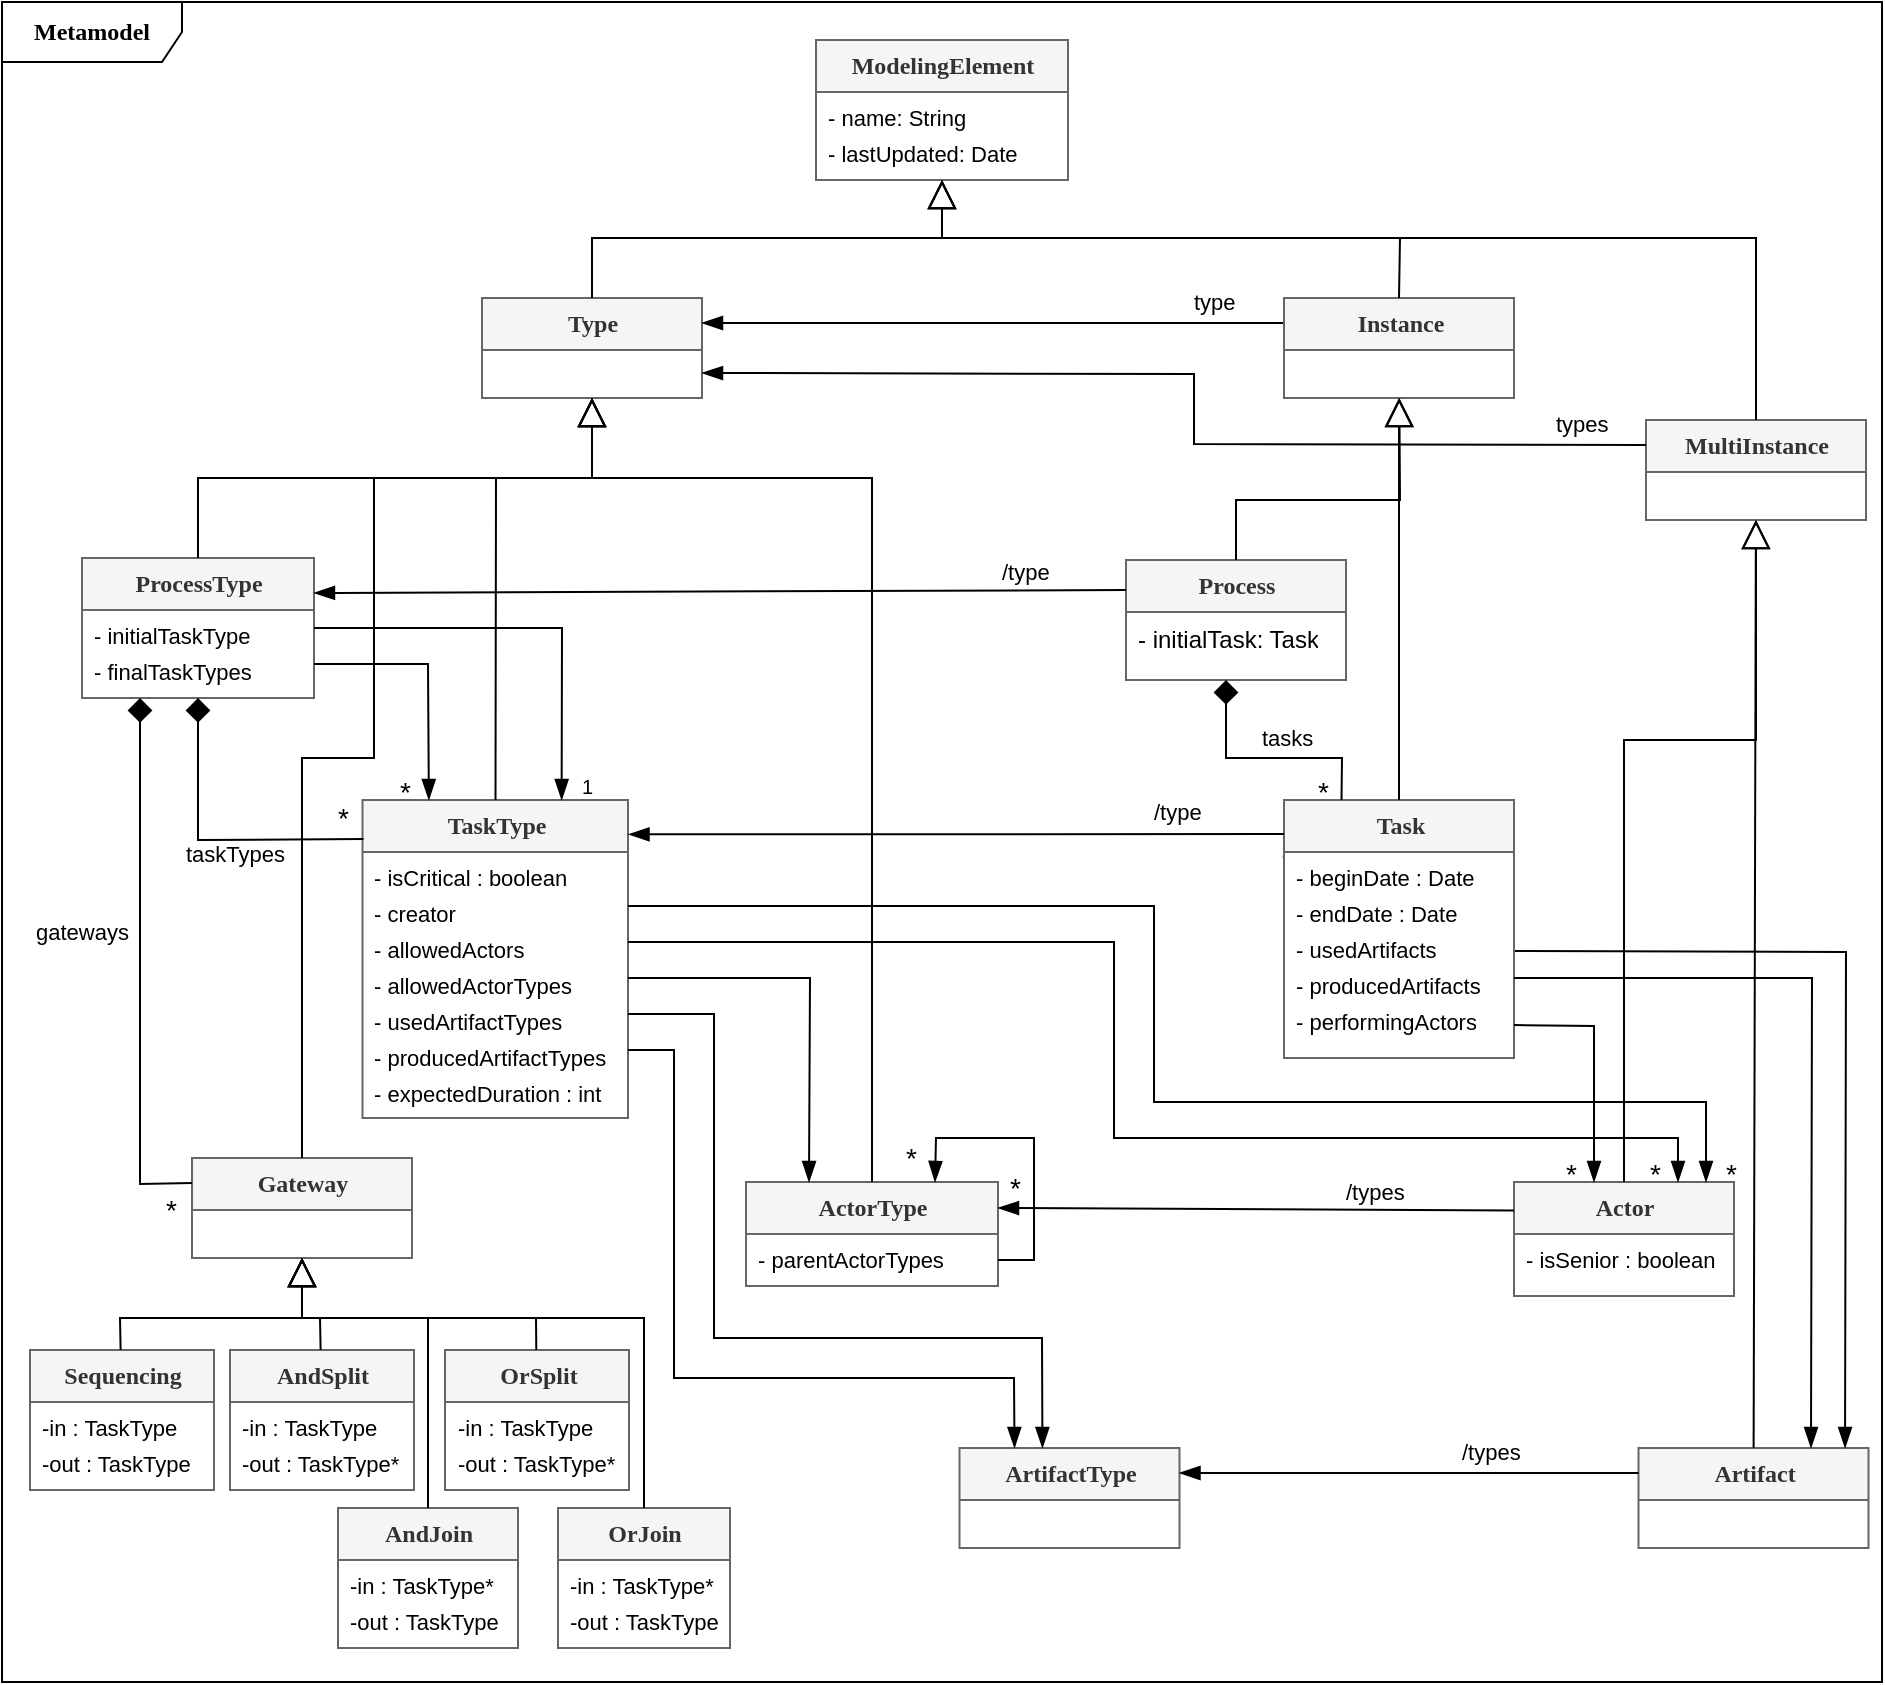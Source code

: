 <mxfile version="14.7.1" type="github">
  <diagram name="Page-1" id="c4acf3e9-155e-7222-9cf6-157b1a14988f">
    <mxGraphModel dx="2276" dy="1922" grid="1" gridSize="10" guides="1" tooltips="1" connect="1" arrows="1" fold="1" page="1" pageScale="1" pageWidth="850" pageHeight="1100" background="#ffffff" math="0" shadow="0">
      <root>
        <mxCell id="0" />
        <mxCell id="1" parent="0" />
        <mxCell id="17acba5748e5396b-1" value="&lt;b&gt;&lt;font style=&quot;font-size: 12px&quot;&gt;Metamodel&lt;/font&gt;&lt;/b&gt;" style="shape=umlFrame;whiteSpace=wrap;html=1;rounded=0;shadow=0;comic=0;labelBackgroundColor=none;strokeWidth=1;fontFamily=Verdana;fontSize=10;align=center;width=90;height=30;" parent="1" vertex="1">
          <mxGeometry x="-196" y="-198" width="940" height="840" as="geometry" />
        </mxCell>
        <mxCell id="a-3xQabaQIuShYP5bTJc-125" value="&lt;font style=&quot;font-size: 14px&quot;&gt;*&lt;/font&gt;" style="edgeLabel;resizable=0;html=1;align=left;verticalAlign=bottom;" parent="1" connectable="0" vertex="1">
          <mxGeometry x="580" y="413" as="geometry">
            <mxPoint x="4" y="-15" as="offset" />
          </mxGeometry>
        </mxCell>
        <mxCell id="a-3xQabaQIuShYP5bTJc-124" value="&lt;font style=&quot;font-size: 14px&quot;&gt;*&lt;/font&gt;" style="edgeLabel;resizable=0;html=1;align=left;verticalAlign=bottom;" parent="1" connectable="0" vertex="1">
          <mxGeometry x="622.25" y="413" as="geometry">
            <mxPoint x="4" y="-15" as="offset" />
          </mxGeometry>
        </mxCell>
        <mxCell id="a-3xQabaQIuShYP5bTJc-123" value="&lt;font style=&quot;font-size: 14px&quot;&gt;*&lt;/font&gt;" style="edgeLabel;resizable=0;html=1;align=left;verticalAlign=bottom;" parent="1" connectable="0" vertex="1">
          <mxGeometry x="660" y="413" as="geometry">
            <mxPoint x="4" y="-15" as="offset" />
          </mxGeometry>
        </mxCell>
        <mxCell id="a-3xQabaQIuShYP5bTJc-112" value="&lt;font style=&quot;font-size: 10px&quot;&gt;1&lt;/font&gt;" style="edgeLabel;resizable=0;html=1;align=left;verticalAlign=bottom;" parent="1" connectable="0" vertex="1">
          <mxGeometry x="87.5" y="217" as="geometry">
            <mxPoint x="4" y="-15" as="offset" />
          </mxGeometry>
        </mxCell>
        <mxCell id="a-3xQabaQIuShYP5bTJc-108" value="&lt;font style=&quot;font-size: 14px&quot;&gt;*&lt;/font&gt;" style="edgeLabel;resizable=0;html=1;align=left;verticalAlign=bottom;" parent="1" connectable="0" vertex="1">
          <mxGeometry x="456" y="222" as="geometry">
            <mxPoint x="4" y="-15" as="offset" />
          </mxGeometry>
        </mxCell>
        <mxCell id="a-3xQabaQIuShYP5bTJc-105" value="&lt;font style=&quot;font-size: 14px&quot;&gt;*&lt;/font&gt;" style="edgeLabel;resizable=0;html=1;align=left;verticalAlign=bottom;" parent="1" connectable="0" vertex="1">
          <mxGeometry x="-3" y="222" as="geometry">
            <mxPoint x="4" y="-15" as="offset" />
          </mxGeometry>
        </mxCell>
        <mxCell id="a-3xQabaQIuShYP5bTJc-51" value="&lt;font style=&quot;font-size: 14px&quot;&gt;*&lt;/font&gt;" style="edgeLabel;resizable=0;html=1;align=left;verticalAlign=bottom;" parent="1" connectable="0" vertex="1">
          <mxGeometry x="437.5" y="257" as="geometry">
            <mxPoint x="4" y="-15" as="offset" />
          </mxGeometry>
        </mxCell>
        <mxCell id="a-3xQabaQIuShYP5bTJc-92" value="&lt;font style=&quot;font-size: 14px&quot;&gt;*&lt;/font&gt;" style="edgeLabel;resizable=0;html=1;align=left;verticalAlign=bottom;" parent="1" connectable="0" vertex="1">
          <mxGeometry x="302" y="420" width="126" as="geometry">
            <mxPoint x="4" y="-15" as="offset" />
          </mxGeometry>
        </mxCell>
        <mxCell id="a-3xQabaQIuShYP5bTJc-44" value="&lt;font style=&quot;font-size: 14px&quot;&gt;*&lt;/font&gt;" style="edgeLabel;resizable=0;html=1;align=left;verticalAlign=bottom;" parent="1" connectable="0" vertex="1">
          <mxGeometry x="-34" y="235" as="geometry">
            <mxPoint x="4" y="-15" as="offset" />
          </mxGeometry>
        </mxCell>
        <mxCell id="EUPt2hbITshMY0ZR5973-1" value="&lt;font style=&quot;font-size: 12px&quot;&gt;&lt;b&gt;ModelingElement&lt;/b&gt;&lt;/font&gt;" style="swimlane;html=1;fontStyle=0;childLayout=stackLayout;horizontal=1;startSize=26;fillColor=#f5f5f5;horizontalStack=0;resizeParent=1;resizeLast=0;collapsible=1;marginBottom=0;swimlaneFillColor=#ffffff;rounded=0;shadow=0;comic=0;labelBackgroundColor=none;strokeWidth=1;fontFamily=Verdana;fontSize=10;align=center;strokeColor=#666666;fontColor=#333333;" parent="1" vertex="1">
          <mxGeometry x="211" y="-179" width="126" height="70" as="geometry" />
        </mxCell>
        <mxCell id="EUPt2hbITshMY0ZR5973-2" value="- name: String" style="text;html=1;strokeColor=none;fillColor=none;align=left;verticalAlign=top;spacingLeft=4;spacingRight=4;whiteSpace=wrap;overflow=hidden;rotatable=0;points=[[0,0.5],[1,0.5]];portConstraint=eastwest;fontSize=11;" parent="EUPt2hbITshMY0ZR5973-1" vertex="1">
          <mxGeometry y="26" width="126" height="18" as="geometry" />
        </mxCell>
        <mxCell id="EUPt2hbITshMY0ZR5973-3" value="- lastUpdated: Date" style="text;html=1;strokeColor=none;fillColor=none;align=left;verticalAlign=top;spacingLeft=4;spacingRight=4;whiteSpace=wrap;overflow=hidden;rotatable=0;points=[[0,0.5],[1,0.5]];portConstraint=eastwest;fontSize=11;" parent="EUPt2hbITshMY0ZR5973-1" vertex="1">
          <mxGeometry y="44" width="126" height="18" as="geometry" />
        </mxCell>
        <mxCell id="EUPt2hbITshMY0ZR5973-5" value="&lt;font style=&quot;font-size: 12px&quot;&gt;&lt;b&gt;Type&lt;/b&gt;&lt;/font&gt;" style="swimlane;html=1;fontStyle=0;childLayout=stackLayout;horizontal=1;startSize=26;fillColor=#f5f5f5;horizontalStack=0;resizeParent=1;resizeLast=0;collapsible=1;marginBottom=0;swimlaneFillColor=#ffffff;rounded=0;shadow=0;comic=0;labelBackgroundColor=none;strokeWidth=1;fontFamily=Verdana;fontSize=10;align=center;strokeColor=#666666;fontColor=#333333;" parent="1" vertex="1">
          <mxGeometry x="44" y="-50" width="110" height="50" as="geometry" />
        </mxCell>
        <mxCell id="a-3xQabaQIuShYP5bTJc-20" style="edgeStyle=none;rounded=0;orthogonalLoop=1;jettySize=auto;html=1;exitX=0;exitY=0.25;exitDx=0;exitDy=0;entryX=1;entryY=0.25;entryDx=0;entryDy=0;endArrow=blockThin;endFill=1;endSize=8;" parent="1" source="a-3xQabaQIuShYP5bTJc-1" target="EUPt2hbITshMY0ZR5973-5" edge="1">
          <mxGeometry relative="1" as="geometry" />
        </mxCell>
        <mxCell id="a-3xQabaQIuShYP5bTJc-1" value="&lt;font style=&quot;font-size: 12px&quot;&gt;&lt;b&gt;Instance&lt;/b&gt;&lt;/font&gt;" style="swimlane;html=1;fontStyle=0;childLayout=stackLayout;horizontal=1;startSize=26;fillColor=#f5f5f5;horizontalStack=0;resizeParent=1;resizeLast=0;collapsible=1;marginBottom=0;swimlaneFillColor=#ffffff;rounded=0;shadow=0;comic=0;labelBackgroundColor=none;strokeWidth=1;fontFamily=Verdana;fontSize=10;align=center;strokeColor=#666666;fontColor=#333333;" parent="1" vertex="1">
          <mxGeometry x="445" y="-50" width="115" height="50" as="geometry" />
        </mxCell>
        <mxCell id="a-3xQabaQIuShYP5bTJc-2" value="&lt;div style=&quot;font-size: 12px&quot;&gt;&lt;font style=&quot;font-size: 12px&quot;&gt;&lt;b&gt;MultiInstance&lt;/b&gt;&lt;/font&gt;&lt;/div&gt;" style="swimlane;html=1;fontStyle=0;childLayout=stackLayout;horizontal=1;startSize=26;fillColor=#f5f5f5;horizontalStack=0;resizeParent=1;resizeLast=0;collapsible=1;marginBottom=0;swimlaneFillColor=#ffffff;rounded=0;shadow=0;comic=0;labelBackgroundColor=none;strokeWidth=1;fontFamily=Verdana;fontSize=10;align=center;strokeColor=#666666;fontColor=#333333;" parent="1" vertex="1">
          <mxGeometry x="626" y="11" width="110" height="50" as="geometry" />
        </mxCell>
        <mxCell id="a-3xQabaQIuShYP5bTJc-9" value="" style="endArrow=block;endSize=12;endFill=0;html=1;exitX=0.5;exitY=0;exitDx=0;exitDy=0;rounded=0;" parent="1" source="EUPt2hbITshMY0ZR5973-5" target="EUPt2hbITshMY0ZR5973-1" edge="1">
          <mxGeometry width="160" relative="1" as="geometry">
            <mxPoint x="94" y="10" as="sourcePoint" />
            <mxPoint x="274" y="-112" as="targetPoint" />
            <Array as="points">
              <mxPoint x="99" y="-80" />
              <mxPoint x="274" y="-80" />
            </Array>
          </mxGeometry>
        </mxCell>
        <mxCell id="a-3xQabaQIuShYP5bTJc-10" value="" style="endArrow=block;endSize=12;endFill=0;html=1;exitX=0.5;exitY=0;exitDx=0;exitDy=0;rounded=0;" parent="1" source="a-3xQabaQIuShYP5bTJc-1" target="EUPt2hbITshMY0ZR5973-1" edge="1">
          <mxGeometry width="160" relative="1" as="geometry">
            <mxPoint x="109" y="-50" as="sourcePoint" />
            <mxPoint x="274" y="-110" as="targetPoint" />
            <Array as="points">
              <mxPoint x="503" y="-80" />
              <mxPoint x="274" y="-80" />
            </Array>
          </mxGeometry>
        </mxCell>
        <mxCell id="a-3xQabaQIuShYP5bTJc-13" value="" style="endArrow=block;endSize=12;endFill=0;html=1;rounded=0;" parent="1" source="a-3xQabaQIuShYP5bTJc-2" target="EUPt2hbITshMY0ZR5973-1" edge="1">
          <mxGeometry width="160" relative="1" as="geometry">
            <mxPoint x="414" y="-130" as="sourcePoint" />
            <mxPoint x="574" y="-130" as="targetPoint" />
            <Array as="points">
              <mxPoint x="681" y="-80" />
              <mxPoint x="274" y="-80" />
            </Array>
          </mxGeometry>
        </mxCell>
        <mxCell id="a-3xQabaQIuShYP5bTJc-24" value="type" style="edgeLabel;resizable=0;html=1;align=left;verticalAlign=bottom;" parent="1" connectable="0" vertex="1">
          <mxGeometry x="398" y="-40" as="geometry" />
        </mxCell>
        <mxCell id="a-3xQabaQIuShYP5bTJc-25" style="edgeStyle=none;rounded=0;orthogonalLoop=1;jettySize=auto;html=1;exitX=0;exitY=0.25;exitDx=0;exitDy=0;endArrow=blockThin;endFill=1;endSize=8;entryX=1;entryY=0.75;entryDx=0;entryDy=0;" parent="1" source="a-3xQabaQIuShYP5bTJc-2" target="EUPt2hbITshMY0ZR5973-5" edge="1">
          <mxGeometry relative="1" as="geometry">
            <mxPoint x="464" y="22.5" as="sourcePoint" />
            <mxPoint x="264" y="22.5" as="targetPoint" />
            <Array as="points">
              <mxPoint x="400" y="23" />
              <mxPoint x="400" y="-12" />
            </Array>
          </mxGeometry>
        </mxCell>
        <mxCell id="a-3xQabaQIuShYP5bTJc-26" value="types" style="edgeLabel;resizable=0;html=1;align=left;verticalAlign=bottom;" parent="1" connectable="0" vertex="1">
          <mxGeometry x="575" y="36" as="geometry">
            <mxPoint x="4" y="-15" as="offset" />
          </mxGeometry>
        </mxCell>
        <mxCell id="a-3xQabaQIuShYP5bTJc-27" value="&lt;font style=&quot;font-size: 12px&quot;&gt;&lt;b&gt;ProcessType&lt;/b&gt;&lt;/font&gt;" style="swimlane;html=1;fontStyle=0;childLayout=stackLayout;horizontal=1;startSize=26;fillColor=#f5f5f5;horizontalStack=0;resizeParent=1;resizeLast=0;collapsible=1;marginBottom=0;swimlaneFillColor=#ffffff;rounded=0;shadow=0;comic=0;labelBackgroundColor=none;strokeWidth=1;fontFamily=Verdana;fontSize=10;align=center;strokeColor=#666666;fontColor=#333333;" parent="1" vertex="1">
          <mxGeometry x="-156" y="80" width="116" height="70" as="geometry" />
        </mxCell>
        <mxCell id="a-3xQabaQIuShYP5bTJc-68" value="- initialTaskType" style="text;html=1;strokeColor=none;fillColor=none;align=left;verticalAlign=top;spacingLeft=4;spacingRight=4;whiteSpace=wrap;overflow=hidden;rotatable=0;points=[[0,0.5],[1,0.5]];portConstraint=eastwest;fontSize=11;" parent="a-3xQabaQIuShYP5bTJc-27" vertex="1">
          <mxGeometry y="26" width="116" height="18" as="geometry" />
        </mxCell>
        <mxCell id="a-3xQabaQIuShYP5bTJc-69" value="&lt;div style=&quot;font-size: 11px&quot;&gt;- finalTaskTypes&lt;/div&gt;" style="text;html=1;strokeColor=none;fillColor=none;align=left;verticalAlign=top;spacingLeft=4;spacingRight=4;whiteSpace=wrap;overflow=hidden;rotatable=0;points=[[0,0.5],[1,0.5]];portConstraint=eastwest;fontSize=11;" parent="a-3xQabaQIuShYP5bTJc-27" vertex="1">
          <mxGeometry y="44" width="116" height="18" as="geometry" />
        </mxCell>
        <mxCell id="a-3xQabaQIuShYP5bTJc-29" value="" style="endArrow=block;endSize=12;endFill=0;html=1;rounded=0;exitX=0.5;exitY=0;exitDx=0;exitDy=0;" parent="1" source="a-3xQabaQIuShYP5bTJc-27" target="EUPt2hbITshMY0ZR5973-5" edge="1">
          <mxGeometry width="160" relative="1" as="geometry">
            <mxPoint x="-36" y="60" as="sourcePoint" />
            <mxPoint x="139" y="70" as="targetPoint" />
            <Array as="points">
              <mxPoint x="-98" y="40" />
              <mxPoint y="40" />
              <mxPoint x="99" y="40" />
            </Array>
          </mxGeometry>
        </mxCell>
        <mxCell id="a-3xQabaQIuShYP5bTJc-30" value="&lt;font style=&quot;font-size: 12px&quot;&gt;&lt;b&gt;TaskType&lt;/b&gt;&lt;/font&gt;" style="swimlane;html=1;fontStyle=0;childLayout=stackLayout;horizontal=1;startSize=26;fillColor=#f5f5f5;horizontalStack=0;resizeParent=1;resizeLast=0;collapsible=1;marginBottom=0;swimlaneFillColor=#ffffff;rounded=0;shadow=0;comic=0;labelBackgroundColor=none;strokeWidth=1;fontFamily=Verdana;fontSize=10;align=center;strokeColor=#666666;fontColor=#333333;" parent="1" vertex="1">
          <mxGeometry x="-15.75" y="201" width="132.75" height="159" as="geometry" />
        </mxCell>
        <mxCell id="I2uBRycqw2sNGTHZgsEG-1" value="- isCritical : boolean" style="text;html=1;strokeColor=none;fillColor=none;align=left;verticalAlign=top;spacingLeft=4;spacingRight=4;whiteSpace=wrap;overflow=hidden;rotatable=0;points=[[0,0.5],[1,0.5]];portConstraint=eastwest;fontSize=11;" parent="a-3xQabaQIuShYP5bTJc-30" vertex="1">
          <mxGeometry y="26" width="132.75" height="18" as="geometry" />
        </mxCell>
        <mxCell id="a-3xQabaQIuShYP5bTJc-70" value="- creator" style="text;html=1;strokeColor=none;fillColor=none;align=left;verticalAlign=top;spacingLeft=4;spacingRight=4;whiteSpace=wrap;overflow=hidden;rotatable=0;points=[[0,0.5],[1,0.5]];portConstraint=eastwest;fontSize=11;" parent="a-3xQabaQIuShYP5bTJc-30" vertex="1">
          <mxGeometry y="44" width="132.75" height="18" as="geometry" />
        </mxCell>
        <mxCell id="a-3xQabaQIuShYP5bTJc-72" value="- allowedActors" style="text;html=1;strokeColor=none;fillColor=none;align=left;verticalAlign=top;spacingLeft=4;spacingRight=4;whiteSpace=wrap;overflow=hidden;rotatable=0;points=[[0,0.5],[1,0.5]];portConstraint=eastwest;fontSize=11;" parent="a-3xQabaQIuShYP5bTJc-30" vertex="1">
          <mxGeometry y="62" width="132.75" height="18" as="geometry" />
        </mxCell>
        <mxCell id="a-3xQabaQIuShYP5bTJc-71" value="- allowedActorTypes" style="text;html=1;strokeColor=none;fillColor=none;align=left;verticalAlign=top;spacingLeft=4;spacingRight=4;whiteSpace=wrap;overflow=hidden;rotatable=0;points=[[0,0.5],[1,0.5]];portConstraint=eastwest;fontSize=11;" parent="a-3xQabaQIuShYP5bTJc-30" vertex="1">
          <mxGeometry y="80" width="132.75" height="18" as="geometry" />
        </mxCell>
        <mxCell id="a-3xQabaQIuShYP5bTJc-73" value="- usedArtifactTypes" style="text;html=1;strokeColor=none;fillColor=none;align=left;verticalAlign=top;spacingLeft=4;spacingRight=4;whiteSpace=wrap;overflow=hidden;rotatable=0;points=[[0,0.5],[1,0.5]];portConstraint=eastwest;fontSize=11;" parent="a-3xQabaQIuShYP5bTJc-30" vertex="1">
          <mxGeometry y="98" width="132.75" height="18" as="geometry" />
        </mxCell>
        <mxCell id="a-3xQabaQIuShYP5bTJc-74" value="- producedArtifactTypes" style="text;html=1;strokeColor=none;fillColor=none;align=left;verticalAlign=top;spacingLeft=4;spacingRight=4;whiteSpace=wrap;overflow=hidden;rotatable=0;points=[[0,0.5],[1,0.5]];portConstraint=eastwest;fontSize=11;" parent="a-3xQabaQIuShYP5bTJc-30" vertex="1">
          <mxGeometry y="116" width="132.75" height="18" as="geometry" />
        </mxCell>
        <mxCell id="FOmRwOpBd9a3x59VnOX6-1" value="- expectedDuration : int" style="text;html=1;strokeColor=none;fillColor=none;align=left;verticalAlign=top;spacingLeft=4;spacingRight=4;whiteSpace=wrap;overflow=hidden;rotatable=0;points=[[0,0.5],[1,0.5]];portConstraint=eastwest;fontSize=11;" vertex="1" parent="a-3xQabaQIuShYP5bTJc-30">
          <mxGeometry y="134" width="132.75" height="18" as="geometry" />
        </mxCell>
        <mxCell id="a-3xQabaQIuShYP5bTJc-31" value="" style="endArrow=block;endSize=12;endFill=0;html=1;rounded=0;" parent="1" source="a-3xQabaQIuShYP5bTJc-30" target="EUPt2hbITshMY0ZR5973-5" edge="1">
          <mxGeometry width="160" relative="1" as="geometry">
            <mxPoint x="93" y="212" as="sourcePoint" />
            <mxPoint x="228" y="70" as="targetPoint" />
            <Array as="points">
              <mxPoint x="51" y="40" />
              <mxPoint x="99" y="40" />
            </Array>
          </mxGeometry>
        </mxCell>
        <mxCell id="a-3xQabaQIuShYP5bTJc-32" value="&lt;font style=&quot;font-size: 12px&quot;&gt;&lt;b&gt;Gateway&lt;/b&gt;&lt;/font&gt;" style="swimlane;html=1;fontStyle=0;childLayout=stackLayout;horizontal=1;startSize=26;fillColor=#f5f5f5;horizontalStack=0;resizeParent=1;resizeLast=0;collapsible=1;marginBottom=0;swimlaneFillColor=#ffffff;rounded=0;shadow=0;comic=0;labelBackgroundColor=none;strokeWidth=1;fontFamily=Verdana;fontSize=10;align=center;strokeColor=#666666;fontColor=#333333;" parent="1" vertex="1">
          <mxGeometry x="-101" y="380" width="110" height="50" as="geometry" />
        </mxCell>
        <mxCell id="a-3xQabaQIuShYP5bTJc-33" value="" style="endArrow=block;endSize=12;endFill=0;html=1;rounded=0;exitX=0.5;exitY=0;exitDx=0;exitDy=0;" parent="1" source="a-3xQabaQIuShYP5bTJc-32" target="EUPt2hbITshMY0ZR5973-5" edge="1">
          <mxGeometry width="160" relative="1" as="geometry">
            <mxPoint x="109" y="134" as="sourcePoint" />
            <mxPoint x="109" y="10" as="targetPoint" />
            <Array as="points">
              <mxPoint x="-46" y="180" />
              <mxPoint x="-10" y="180" />
              <mxPoint x="-10" y="40" />
              <mxPoint x="99" y="40" />
            </Array>
          </mxGeometry>
        </mxCell>
        <mxCell id="a-3xQabaQIuShYP5bTJc-36" style="edgeStyle=none;rounded=0;orthogonalLoop=1;jettySize=auto;html=1;endArrow=none;endFill=0;endSize=10;startArrow=diamond;startFill=1;startSize=10;entryX=0;entryY=0.25;entryDx=0;entryDy=0;exitX=0.25;exitY=1;exitDx=0;exitDy=0;" parent="1" source="a-3xQabaQIuShYP5bTJc-27" target="a-3xQabaQIuShYP5bTJc-32" edge="1">
          <mxGeometry relative="1" as="geometry">
            <mxPoint x="-140" y="180" as="sourcePoint" />
            <mxPoint x="-26" y="321.5" as="targetPoint" />
            <Array as="points">
              <mxPoint x="-127" y="393" />
            </Array>
          </mxGeometry>
        </mxCell>
        <mxCell id="a-3xQabaQIuShYP5bTJc-37" value="&lt;font style=&quot;font-size: 12px&quot;&gt;&lt;b&gt;ActorType&lt;/b&gt;&lt;/font&gt;" style="swimlane;html=1;fontStyle=0;childLayout=stackLayout;horizontal=1;startSize=26;fillColor=#f5f5f5;horizontalStack=0;resizeParent=1;resizeLast=0;collapsible=1;marginBottom=0;swimlaneFillColor=#ffffff;rounded=0;shadow=0;comic=0;labelBackgroundColor=none;strokeWidth=1;fontFamily=Verdana;fontSize=10;align=center;strokeColor=#666666;fontColor=#333333;" parent="1" vertex="1">
          <mxGeometry x="176" y="392" width="126" height="52" as="geometry">
            <mxRectangle x="154" y="368" width="90" height="26" as="alternateBounds" />
          </mxGeometry>
        </mxCell>
        <mxCell id="a-3xQabaQIuShYP5bTJc-91" value="- parentActorTypes" style="text;html=1;strokeColor=none;fillColor=none;align=left;verticalAlign=top;spacingLeft=4;spacingRight=4;whiteSpace=wrap;overflow=hidden;rotatable=0;points=[[0,0.5],[1,0.5]];portConstraint=eastwest;fontSize=11;" parent="a-3xQabaQIuShYP5bTJc-37" vertex="1">
          <mxGeometry y="26" width="126" height="18" as="geometry" />
        </mxCell>
        <mxCell id="a-3xQabaQIuShYP5bTJc-38" value="&lt;div style=&quot;font-size: 12px&quot;&gt;&lt;font style=&quot;font-size: 12px&quot;&gt;&lt;b&gt;ArtifactType&lt;/b&gt;&lt;/font&gt;&lt;/div&gt;" style="swimlane;html=1;fontStyle=0;childLayout=stackLayout;horizontal=1;startSize=26;fillColor=#f5f5f5;horizontalStack=0;resizeParent=1;resizeLast=0;collapsible=1;marginBottom=0;swimlaneFillColor=#ffffff;rounded=0;shadow=0;comic=0;labelBackgroundColor=none;strokeWidth=1;fontFamily=Verdana;fontSize=10;align=center;strokeColor=#666666;fontColor=#333333;" parent="1" vertex="1">
          <mxGeometry x="282.75" y="525" width="110" height="50" as="geometry" />
        </mxCell>
        <mxCell id="a-3xQabaQIuShYP5bTJc-40" value="" style="endArrow=block;endSize=12;endFill=0;html=1;rounded=0;exitX=0.5;exitY=0;exitDx=0;exitDy=0;" parent="1" source="a-3xQabaQIuShYP5bTJc-37" target="EUPt2hbITshMY0ZR5973-5" edge="1">
          <mxGeometry width="160" relative="1" as="geometry">
            <mxPoint x="289" y="135" as="sourcePoint" />
            <mxPoint x="418" y="90" as="targetPoint" />
            <Array as="points">
              <mxPoint x="239" y="40" />
              <mxPoint x="99" y="40" />
            </Array>
          </mxGeometry>
        </mxCell>
        <mxCell id="a-3xQabaQIuShYP5bTJc-42" value="gateways" style="edgeLabel;resizable=0;html=1;align=left;verticalAlign=bottom;" parent="1" connectable="0" vertex="1">
          <mxGeometry x="-185" y="290" as="geometry">
            <mxPoint x="4" y="-15" as="offset" />
          </mxGeometry>
        </mxCell>
        <mxCell id="a-3xQabaQIuShYP5bTJc-43" value="&lt;font style=&quot;font-size: 14px&quot;&gt;*&lt;/font&gt;" style="edgeLabel;resizable=0;html=1;align=left;verticalAlign=bottom;" parent="1" connectable="0" vertex="1">
          <mxGeometry x="-120" y="431" as="geometry">
            <mxPoint x="4" y="-15" as="offset" />
          </mxGeometry>
        </mxCell>
        <mxCell id="a-3xQabaQIuShYP5bTJc-45" value="taskTypes" style="edgeLabel;resizable=0;html=1;align=left;verticalAlign=bottom;" parent="1" connectable="0" vertex="1">
          <mxGeometry x="-110" y="251" as="geometry">
            <mxPoint x="4" y="-15" as="offset" />
          </mxGeometry>
        </mxCell>
        <mxCell id="a-3xQabaQIuShYP5bTJc-46" value="&lt;font style=&quot;font-size: 12px&quot;&gt;&lt;b&gt;Process&lt;/b&gt;&lt;/font&gt;" style="swimlane;html=1;fontStyle=0;childLayout=stackLayout;horizontal=1;startSize=26;fillColor=#f5f5f5;horizontalStack=0;resizeParent=1;resizeLast=0;collapsible=1;marginBottom=0;swimlaneFillColor=#ffffff;rounded=0;shadow=0;comic=0;labelBackgroundColor=none;strokeWidth=1;fontFamily=Verdana;fontSize=10;align=center;strokeColor=#666666;fontColor=#333333;" parent="1" vertex="1">
          <mxGeometry x="366" y="81" width="110" height="60" as="geometry" />
        </mxCell>
        <mxCell id="a-3xQabaQIuShYP5bTJc-62" value="- initialTask: Task" style="text;html=1;strokeColor=none;fillColor=none;align=left;verticalAlign=top;spacingLeft=4;spacingRight=4;whiteSpace=wrap;overflow=hidden;rotatable=0;points=[[0,0.5],[1,0.5]];portConstraint=eastwest;" parent="a-3xQabaQIuShYP5bTJc-46" vertex="1">
          <mxGeometry y="26" width="110" height="26" as="geometry" />
        </mxCell>
        <mxCell id="a-3xQabaQIuShYP5bTJc-47" style="edgeStyle=none;rounded=0;orthogonalLoop=1;jettySize=auto;html=1;endArrow=blockThin;endFill=1;endSize=8;exitX=0;exitY=0.25;exitDx=0;exitDy=0;entryX=1;entryY=0.25;entryDx=0;entryDy=0;" parent="1" source="a-3xQabaQIuShYP5bTJc-46" target="a-3xQabaQIuShYP5bTJc-27" edge="1">
          <mxGeometry relative="1" as="geometry">
            <mxPoint x="420" y="115" as="sourcePoint" />
            <mxPoint x="-10" y="80" as="targetPoint" />
          </mxGeometry>
        </mxCell>
        <mxCell id="a-3xQabaQIuShYP5bTJc-48" value="/type" style="edgeLabel;resizable=0;html=1;align=left;verticalAlign=bottom;" parent="1" connectable="0" vertex="1">
          <mxGeometry x="302" y="95" as="geometry" />
        </mxCell>
        <mxCell id="a-3xQabaQIuShYP5bTJc-49" value="&lt;font style=&quot;font-size: 12px&quot;&gt;&lt;b&gt;Task&lt;/b&gt;&lt;/font&gt;" style="swimlane;html=1;fontStyle=0;childLayout=stackLayout;horizontal=1;startSize=26;fillColor=#f5f5f5;horizontalStack=0;resizeParent=1;resizeLast=0;collapsible=1;marginBottom=0;swimlaneFillColor=#ffffff;rounded=0;shadow=0;comic=0;labelBackgroundColor=none;strokeWidth=1;fontFamily=Verdana;fontSize=10;align=center;strokeColor=#666666;fontColor=#333333;" parent="1" vertex="1">
          <mxGeometry x="445" y="201" width="115" height="129" as="geometry" />
        </mxCell>
        <mxCell id="a-3xQabaQIuShYP5bTJc-97" value="- beginDate : Date" style="text;html=1;strokeColor=none;fillColor=none;align=left;verticalAlign=top;spacingLeft=4;spacingRight=4;whiteSpace=wrap;overflow=hidden;rotatable=0;points=[[0,0.5],[1,0.5]];portConstraint=eastwest;fontSize=11;" parent="a-3xQabaQIuShYP5bTJc-49" vertex="1">
          <mxGeometry y="26" width="115" height="18" as="geometry" />
        </mxCell>
        <mxCell id="a-3xQabaQIuShYP5bTJc-107" value="- endDate : Date" style="text;html=1;strokeColor=none;fillColor=none;align=left;verticalAlign=top;spacingLeft=4;spacingRight=4;whiteSpace=wrap;overflow=hidden;rotatable=0;points=[[0,0.5],[1,0.5]];portConstraint=eastwest;fontSize=11;" parent="a-3xQabaQIuShYP5bTJc-49" vertex="1">
          <mxGeometry y="44" width="115" height="18" as="geometry" />
        </mxCell>
        <mxCell id="a-3xQabaQIuShYP5bTJc-99" value="- usedArtifacts" style="text;html=1;strokeColor=none;fillColor=none;align=left;verticalAlign=top;spacingLeft=4;spacingRight=4;whiteSpace=wrap;overflow=hidden;rotatable=0;points=[[0,0.5],[1,0.5]];portConstraint=eastwest;fontSize=11;" parent="a-3xQabaQIuShYP5bTJc-49" vertex="1">
          <mxGeometry y="62" width="115" height="18" as="geometry" />
        </mxCell>
        <mxCell id="a-3xQabaQIuShYP5bTJc-98" value="- producedArtifacts" style="text;html=1;strokeColor=none;fillColor=none;align=left;verticalAlign=top;spacingLeft=4;spacingRight=4;whiteSpace=wrap;overflow=hidden;rotatable=0;points=[[0,0.5],[1,0.5]];portConstraint=eastwest;fontSize=11;" parent="a-3xQabaQIuShYP5bTJc-49" vertex="1">
          <mxGeometry y="80" width="115" height="18" as="geometry" />
        </mxCell>
        <mxCell id="a-3xQabaQIuShYP5bTJc-100" value="- performingActors" style="text;html=1;strokeColor=none;fillColor=none;align=left;verticalAlign=top;spacingLeft=4;spacingRight=4;whiteSpace=wrap;overflow=hidden;rotatable=0;points=[[0,0.5],[1,0.5]];portConstraint=eastwest;fontSize=11;" parent="a-3xQabaQIuShYP5bTJc-49" vertex="1">
          <mxGeometry y="98" width="115" height="18" as="geometry" />
        </mxCell>
        <mxCell id="a-3xQabaQIuShYP5bTJc-50" style="edgeStyle=none;rounded=0;orthogonalLoop=1;jettySize=auto;html=1;endArrow=none;endFill=0;endSize=10;startArrow=diamond;startFill=1;startSize=10;entryX=0.25;entryY=0;entryDx=0;entryDy=0;" parent="1" target="a-3xQabaQIuShYP5bTJc-49" edge="1">
          <mxGeometry relative="1" as="geometry">
            <mxPoint x="416" y="141" as="sourcePoint" />
            <mxPoint x="456" y="173" as="targetPoint" />
            <Array as="points">
              <mxPoint x="416" y="180" />
              <mxPoint x="474" y="180" />
            </Array>
          </mxGeometry>
        </mxCell>
        <mxCell id="a-3xQabaQIuShYP5bTJc-52" value="tasks" style="edgeLabel;resizable=0;html=1;align=left;verticalAlign=bottom;" parent="1" connectable="0" vertex="1">
          <mxGeometry x="428" y="193" as="geometry">
            <mxPoint x="4" y="-15" as="offset" />
          </mxGeometry>
        </mxCell>
        <mxCell id="a-3xQabaQIuShYP5bTJc-54" style="edgeStyle=none;rounded=0;orthogonalLoop=1;jettySize=auto;html=1;endArrow=blockThin;endFill=1;endSize=8;entryX=1.002;entryY=0.108;entryDx=0;entryDy=0;entryPerimeter=0;" parent="1" target="a-3xQabaQIuShYP5bTJc-30" edge="1">
          <mxGeometry relative="1" as="geometry">
            <mxPoint x="445" y="218" as="sourcePoint" />
            <mxPoint x="220" y="214" as="targetPoint" />
          </mxGeometry>
        </mxCell>
        <mxCell id="a-3xQabaQIuShYP5bTJc-55" value="/type" style="edgeLabel;resizable=0;html=1;align=left;verticalAlign=bottom;" parent="1" connectable="0" vertex="1">
          <mxGeometry x="378" y="215" as="geometry" />
        </mxCell>
        <mxCell id="a-3xQabaQIuShYP5bTJc-56" value="&lt;font style=&quot;font-size: 12px&quot;&gt;&lt;b&gt;Actor&lt;/b&gt;&lt;/font&gt;" style="swimlane;html=1;fontStyle=0;childLayout=stackLayout;horizontal=1;startSize=26;fillColor=#f5f5f5;horizontalStack=0;resizeParent=1;resizeLast=0;collapsible=1;marginBottom=0;swimlaneFillColor=#ffffff;rounded=0;shadow=0;comic=0;labelBackgroundColor=none;strokeWidth=1;fontFamily=Verdana;fontSize=10;align=center;strokeColor=#666666;fontColor=#333333;" parent="1" vertex="1">
          <mxGeometry x="560" y="392" width="110" height="57" as="geometry" />
        </mxCell>
        <mxCell id="I2uBRycqw2sNGTHZgsEG-2" value="- isSenior : boolean" style="text;html=1;strokeColor=none;fillColor=none;align=left;verticalAlign=top;spacingLeft=4;spacingRight=4;whiteSpace=wrap;overflow=hidden;rotatable=0;points=[[0,0.5],[1,0.5]];portConstraint=eastwest;fontSize=11;" parent="a-3xQabaQIuShYP5bTJc-56" vertex="1">
          <mxGeometry y="26" width="110" height="18" as="geometry" />
        </mxCell>
        <mxCell id="a-3xQabaQIuShYP5bTJc-57" style="edgeStyle=none;rounded=0;orthogonalLoop=1;jettySize=auto;html=1;exitX=0;exitY=0.25;exitDx=0;exitDy=0;endArrow=blockThin;endFill=1;endSize=8;entryX=1;entryY=0.25;entryDx=0;entryDy=0;" parent="1" source="a-3xQabaQIuShYP5bTJc-56" target="a-3xQabaQIuShYP5bTJc-37" edge="1">
          <mxGeometry relative="1" as="geometry">
            <mxPoint x="463" y="421.5" as="sourcePoint" />
            <mxPoint x="300" y="418" as="targetPoint" />
          </mxGeometry>
        </mxCell>
        <mxCell id="a-3xQabaQIuShYP5bTJc-58" value="/types" style="edgeLabel;resizable=0;html=1;align=left;verticalAlign=bottom;" parent="1" connectable="0" vertex="1">
          <mxGeometry x="474" y="405" as="geometry" />
        </mxCell>
        <mxCell id="a-3xQabaQIuShYP5bTJc-59" value="&lt;font style=&quot;font-size: 12px&quot;&gt;&lt;b&gt;Artifact&lt;/b&gt;&lt;/font&gt;" style="swimlane;html=1;fontStyle=0;childLayout=stackLayout;horizontal=1;startSize=26;fillColor=#f5f5f5;horizontalStack=0;resizeParent=1;resizeLast=0;collapsible=1;marginBottom=0;swimlaneFillColor=#ffffff;rounded=0;shadow=0;comic=0;labelBackgroundColor=none;strokeWidth=1;fontFamily=Verdana;fontSize=10;align=center;strokeColor=#666666;fontColor=#333333;" parent="1" vertex="1">
          <mxGeometry x="622.25" y="525" width="115" height="50" as="geometry" />
        </mxCell>
        <mxCell id="a-3xQabaQIuShYP5bTJc-60" style="edgeStyle=none;rounded=0;orthogonalLoop=1;jettySize=auto;html=1;exitX=0;exitY=0.25;exitDx=0;exitDy=0;entryX=1;entryY=0.25;entryDx=0;entryDy=0;endArrow=blockThin;endFill=1;endSize=8;" parent="1" source="a-3xQabaQIuShYP5bTJc-59" target="a-3xQabaQIuShYP5bTJc-38" edge="1">
          <mxGeometry relative="1" as="geometry">
            <mxPoint x="529.25" y="501.5" as="sourcePoint" />
            <mxPoint x="290.25" y="497.5" as="targetPoint" />
          </mxGeometry>
        </mxCell>
        <mxCell id="a-3xQabaQIuShYP5bTJc-61" value="/types" style="edgeLabel;resizable=0;html=1;align=left;verticalAlign=bottom;" parent="1" connectable="0" vertex="1">
          <mxGeometry x="532.25" y="535" as="geometry" />
        </mxCell>
        <mxCell id="a-3xQabaQIuShYP5bTJc-64" value="" style="endArrow=block;endSize=12;endFill=0;html=1;rounded=0;exitX=0.5;exitY=0;exitDx=0;exitDy=0;" parent="1" source="a-3xQabaQIuShYP5bTJc-46" target="a-3xQabaQIuShYP5bTJc-1" edge="1">
          <mxGeometry width="160" relative="1" as="geometry">
            <mxPoint x="521" y="199" as="sourcePoint" />
            <mxPoint x="516" y="1" as="targetPoint" />
            <Array as="points">
              <mxPoint x="421" y="51" />
              <mxPoint x="503" y="51" />
            </Array>
          </mxGeometry>
        </mxCell>
        <mxCell id="a-3xQabaQIuShYP5bTJc-65" value="" style="endArrow=block;endSize=12;endFill=0;html=1;rounded=0;" parent="1" source="a-3xQabaQIuShYP5bTJc-49" target="a-3xQabaQIuShYP5bTJc-1" edge="1">
          <mxGeometry width="160" relative="1" as="geometry">
            <mxPoint x="516" y="142" as="sourcePoint" />
            <mxPoint x="606.329" y="61" as="targetPoint" />
          </mxGeometry>
        </mxCell>
        <mxCell id="a-3xQabaQIuShYP5bTJc-66" value="" style="endArrow=block;endSize=12;endFill=0;html=1;rounded=0;exitX=0.5;exitY=0;exitDx=0;exitDy=0;" parent="1" source="a-3xQabaQIuShYP5bTJc-56" target="a-3xQabaQIuShYP5bTJc-2" edge="1">
          <mxGeometry width="160" relative="1" as="geometry">
            <mxPoint x="522.793" y="201" as="sourcePoint" />
            <mxPoint x="521.207" y="10" as="targetPoint" />
            <Array as="points">
              <mxPoint x="615" y="171" />
              <mxPoint x="681" y="171" />
            </Array>
          </mxGeometry>
        </mxCell>
        <mxCell id="a-3xQabaQIuShYP5bTJc-67" value="" style="endArrow=block;endSize=12;endFill=0;html=1;rounded=0;" parent="1" source="a-3xQabaQIuShYP5bTJc-59" target="a-3xQabaQIuShYP5bTJc-2" edge="1">
          <mxGeometry width="160" relative="1" as="geometry">
            <mxPoint x="532.793" y="211" as="sourcePoint" />
            <mxPoint x="531.207" y="20" as="targetPoint" />
          </mxGeometry>
        </mxCell>
        <mxCell id="a-3xQabaQIuShYP5bTJc-76" value="&lt;font style=&quot;font-size: 12px&quot;&gt;&lt;b&gt;Sequencing&lt;/b&gt;&lt;/font&gt;" style="swimlane;html=1;fontStyle=0;childLayout=stackLayout;horizontal=1;startSize=26;fillColor=#f5f5f5;horizontalStack=0;resizeParent=1;resizeLast=0;collapsible=1;marginBottom=0;swimlaneFillColor=#ffffff;rounded=0;shadow=0;comic=0;labelBackgroundColor=none;strokeWidth=1;fontFamily=Verdana;fontSize=10;align=center;strokeColor=#666666;fontColor=#333333;" parent="1" vertex="1">
          <mxGeometry x="-182" y="476" width="92" height="70" as="geometry" />
        </mxCell>
        <mxCell id="a-3xQabaQIuShYP5bTJc-109" value="&lt;div&gt;-in : TaskType&lt;/div&gt;" style="text;html=1;strokeColor=none;fillColor=none;align=left;verticalAlign=top;spacingLeft=4;spacingRight=4;whiteSpace=wrap;overflow=hidden;rotatable=0;points=[[0,0.5],[1,0.5]];portConstraint=eastwest;fontSize=11;" parent="a-3xQabaQIuShYP5bTJc-76" vertex="1">
          <mxGeometry y="26" width="92" height="18" as="geometry" />
        </mxCell>
        <mxCell id="a-3xQabaQIuShYP5bTJc-110" value="-out : TaskType" style="text;html=1;strokeColor=none;fillColor=none;align=left;verticalAlign=top;spacingLeft=4;spacingRight=4;whiteSpace=wrap;overflow=hidden;rotatable=0;points=[[0,0.5],[1,0.5]];portConstraint=eastwest;fontSize=11;" parent="a-3xQabaQIuShYP5bTJc-76" vertex="1">
          <mxGeometry y="44" width="92" height="18" as="geometry" />
        </mxCell>
        <mxCell id="a-3xQabaQIuShYP5bTJc-77" value="&lt;font style=&quot;font-size: 12px&quot;&gt;&lt;b&gt;AndSplit&lt;/b&gt;&lt;/font&gt;" style="swimlane;html=1;fontStyle=0;childLayout=stackLayout;horizontal=1;startSize=26;fillColor=#f5f5f5;horizontalStack=0;resizeParent=1;resizeLast=0;collapsible=1;marginBottom=0;swimlaneFillColor=#ffffff;rounded=0;shadow=0;comic=0;labelBackgroundColor=none;strokeWidth=1;fontFamily=Verdana;fontSize=10;align=center;strokeColor=#666666;fontColor=#333333;" parent="1" vertex="1">
          <mxGeometry x="-82" y="476" width="92" height="70" as="geometry" />
        </mxCell>
        <mxCell id="a-3xQabaQIuShYP5bTJc-113" value="-in : TaskType" style="text;html=1;strokeColor=none;fillColor=none;align=left;verticalAlign=top;spacingLeft=4;spacingRight=4;whiteSpace=wrap;overflow=hidden;rotatable=0;points=[[0,0.5],[1,0.5]];portConstraint=eastwest;fontSize=11;" parent="a-3xQabaQIuShYP5bTJc-77" vertex="1">
          <mxGeometry y="26" width="92" height="18" as="geometry" />
        </mxCell>
        <mxCell id="a-3xQabaQIuShYP5bTJc-114" value="-out : TaskType*" style="text;html=1;strokeColor=none;fillColor=none;align=left;verticalAlign=top;spacingLeft=4;spacingRight=4;whiteSpace=wrap;overflow=hidden;rotatable=0;points=[[0,0.5],[1,0.5]];portConstraint=eastwest;fontSize=11;" parent="a-3xQabaQIuShYP5bTJc-77" vertex="1">
          <mxGeometry y="44" width="92" height="18" as="geometry" />
        </mxCell>
        <mxCell id="a-3xQabaQIuShYP5bTJc-78" value="&lt;font style=&quot;font-size: 12px&quot;&gt;&lt;b&gt;OrSplit&lt;/b&gt;&lt;/font&gt;" style="swimlane;html=1;fontStyle=0;childLayout=stackLayout;horizontal=1;startSize=26;fillColor=#f5f5f5;horizontalStack=0;resizeParent=1;resizeLast=0;collapsible=1;marginBottom=0;swimlaneFillColor=#ffffff;rounded=0;shadow=0;comic=0;labelBackgroundColor=none;strokeWidth=1;fontFamily=Verdana;fontSize=10;align=center;strokeColor=#666666;fontColor=#333333;" parent="1" vertex="1">
          <mxGeometry x="25.5" y="476" width="92" height="70" as="geometry" />
        </mxCell>
        <mxCell id="a-3xQabaQIuShYP5bTJc-118" value="-in : TaskType" style="text;html=1;strokeColor=none;fillColor=none;align=left;verticalAlign=top;spacingLeft=4;spacingRight=4;whiteSpace=wrap;overflow=hidden;rotatable=0;points=[[0,0.5],[1,0.5]];portConstraint=eastwest;fontSize=11;" parent="a-3xQabaQIuShYP5bTJc-78" vertex="1">
          <mxGeometry y="26" width="92" height="18" as="geometry" />
        </mxCell>
        <mxCell id="a-3xQabaQIuShYP5bTJc-119" value="-out : TaskType*" style="text;html=1;strokeColor=none;fillColor=none;align=left;verticalAlign=top;spacingLeft=4;spacingRight=4;whiteSpace=wrap;overflow=hidden;rotatable=0;points=[[0,0.5],[1,0.5]];portConstraint=eastwest;fontSize=11;" parent="a-3xQabaQIuShYP5bTJc-78" vertex="1">
          <mxGeometry y="44" width="92" height="18" as="geometry" />
        </mxCell>
        <mxCell id="a-3xQabaQIuShYP5bTJc-79" value="&lt;font style=&quot;font-size: 12px&quot;&gt;&lt;b&gt;AndJoin&lt;/b&gt;&lt;/font&gt;" style="swimlane;html=1;fontStyle=0;childLayout=stackLayout;horizontal=1;startSize=26;fillColor=#f5f5f5;horizontalStack=0;resizeParent=1;resizeLast=0;collapsible=1;marginBottom=0;swimlaneFillColor=#ffffff;rounded=0;shadow=0;comic=0;labelBackgroundColor=none;strokeWidth=1;fontFamily=Verdana;fontSize=10;align=center;strokeColor=#666666;fontColor=#333333;" parent="1" vertex="1">
          <mxGeometry x="-28" y="555" width="90" height="70" as="geometry" />
        </mxCell>
        <mxCell id="a-3xQabaQIuShYP5bTJc-116" value="-in : TaskType*" style="text;html=1;strokeColor=none;fillColor=none;align=left;verticalAlign=top;spacingLeft=4;spacingRight=4;whiteSpace=wrap;overflow=hidden;rotatable=0;points=[[0,0.5],[1,0.5]];portConstraint=eastwest;fontSize=11;" parent="a-3xQabaQIuShYP5bTJc-79" vertex="1">
          <mxGeometry y="26" width="90" height="18" as="geometry" />
        </mxCell>
        <mxCell id="a-3xQabaQIuShYP5bTJc-117" value="&lt;div&gt;-out : TaskType&lt;/div&gt;&lt;div&gt;&lt;br&gt;&lt;/div&gt;" style="text;html=1;strokeColor=none;fillColor=none;align=left;verticalAlign=top;spacingLeft=4;spacingRight=4;whiteSpace=wrap;overflow=hidden;rotatable=0;points=[[0,0.5],[1,0.5]];portConstraint=eastwest;fontSize=11;" parent="a-3xQabaQIuShYP5bTJc-79" vertex="1">
          <mxGeometry y="44" width="90" height="18" as="geometry" />
        </mxCell>
        <mxCell id="a-3xQabaQIuShYP5bTJc-80" value="&lt;font style=&quot;font-size: 12px&quot;&gt;&lt;b&gt;OrJoin&lt;/b&gt;&lt;/font&gt;" style="swimlane;html=1;fontStyle=0;childLayout=stackLayout;horizontal=1;startSize=26;fillColor=#f5f5f5;horizontalStack=0;resizeParent=1;resizeLast=0;collapsible=1;marginBottom=0;swimlaneFillColor=#ffffff;rounded=0;shadow=0;comic=0;labelBackgroundColor=none;strokeWidth=1;fontFamily=Verdana;fontSize=10;align=center;strokeColor=#666666;fontColor=#333333;" parent="1" vertex="1">
          <mxGeometry x="82" y="555" width="86" height="70" as="geometry" />
        </mxCell>
        <mxCell id="a-3xQabaQIuShYP5bTJc-120" value="-in : TaskType*" style="text;html=1;strokeColor=none;fillColor=none;align=left;verticalAlign=top;spacingLeft=4;spacingRight=4;whiteSpace=wrap;overflow=hidden;rotatable=0;points=[[0,0.5],[1,0.5]];portConstraint=eastwest;fontSize=11;" parent="a-3xQabaQIuShYP5bTJc-80" vertex="1">
          <mxGeometry y="26" width="86" height="18" as="geometry" />
        </mxCell>
        <mxCell id="a-3xQabaQIuShYP5bTJc-121" value="&lt;div&gt;-out : TaskType&lt;/div&gt;&lt;div&gt;&lt;br&gt;&lt;/div&gt;" style="text;html=1;strokeColor=none;fillColor=none;align=left;verticalAlign=top;spacingLeft=4;spacingRight=4;whiteSpace=wrap;overflow=hidden;rotatable=0;points=[[0,0.5],[1,0.5]];portConstraint=eastwest;fontSize=11;" parent="a-3xQabaQIuShYP5bTJc-80" vertex="1">
          <mxGeometry y="44" width="86" height="18" as="geometry" />
        </mxCell>
        <mxCell id="a-3xQabaQIuShYP5bTJc-81" value="" style="endArrow=block;endSize=12;endFill=0;html=1;rounded=0;" parent="1" source="a-3xQabaQIuShYP5bTJc-76" target="a-3xQabaQIuShYP5bTJc-32" edge="1">
          <mxGeometry width="160" relative="1" as="geometry">
            <mxPoint x="-61" y="90" as="sourcePoint" />
            <mxPoint x="-100" y="440" as="targetPoint" />
            <Array as="points">
              <mxPoint x="-137" y="460" />
              <mxPoint x="-46" y="460" />
            </Array>
          </mxGeometry>
        </mxCell>
        <mxCell id="a-3xQabaQIuShYP5bTJc-82" value="" style="endArrow=block;endSize=12;endFill=0;html=1;rounded=0;entryX=0.5;entryY=1;entryDx=0;entryDy=0;" parent="1" source="a-3xQabaQIuShYP5bTJc-77" target="a-3xQabaQIuShYP5bTJc-32" edge="1">
          <mxGeometry width="160" relative="1" as="geometry">
            <mxPoint x="-115.264" y="488" as="sourcePoint" />
            <mxPoint x="-36" y="440" as="targetPoint" />
            <Array as="points">
              <mxPoint x="-37" y="460" />
              <mxPoint x="-46" y="460" />
            </Array>
          </mxGeometry>
        </mxCell>
        <mxCell id="a-3xQabaQIuShYP5bTJc-83" value="" style="endArrow=block;endSize=12;endFill=0;html=1;rounded=0;" parent="1" source="a-3xQabaQIuShYP5bTJc-78" target="a-3xQabaQIuShYP5bTJc-32" edge="1">
          <mxGeometry width="160" relative="1" as="geometry">
            <mxPoint x="-42" y="488" as="sourcePoint" />
            <mxPoint x="-38.055" y="440" as="targetPoint" />
            <Array as="points">
              <mxPoint x="71" y="460" />
              <mxPoint x="-46" y="460" />
            </Array>
          </mxGeometry>
        </mxCell>
        <mxCell id="a-3xQabaQIuShYP5bTJc-84" value="" style="endArrow=block;endSize=12;endFill=0;html=1;rounded=0;" parent="1" source="a-3xQabaQIuShYP5bTJc-79" target="a-3xQabaQIuShYP5bTJc-32" edge="1">
          <mxGeometry width="160" relative="1" as="geometry">
            <mxPoint x="10.184" y="488" as="sourcePoint" />
            <mxPoint x="-20.184" y="440" as="targetPoint" />
            <Array as="points">
              <mxPoint x="17" y="460" />
              <mxPoint x="-46" y="460" />
            </Array>
          </mxGeometry>
        </mxCell>
        <mxCell id="a-3xQabaQIuShYP5bTJc-85" value="" style="endArrow=block;endSize=12;endFill=0;html=1;rounded=0;" parent="1" source="a-3xQabaQIuShYP5bTJc-80" target="a-3xQabaQIuShYP5bTJc-32" edge="1">
          <mxGeometry width="160" relative="1" as="geometry">
            <mxPoint x="64" y="490.385" as="sourcePoint" />
            <mxPoint x="-2.837" y="440" as="targetPoint" />
            <Array as="points">
              <mxPoint x="125" y="460" />
              <mxPoint x="97" y="460" />
              <mxPoint x="-46" y="460" />
            </Array>
          </mxGeometry>
        </mxCell>
        <mxCell id="a-3xQabaQIuShYP5bTJc-87" style="edgeStyle=none;rounded=0;orthogonalLoop=1;jettySize=auto;html=1;exitX=1;exitY=0.5;exitDx=0;exitDy=0;endArrow=blockThin;endFill=1;endSize=8;" parent="1" source="a-3xQabaQIuShYP5bTJc-70" edge="1">
          <mxGeometry relative="1" as="geometry">
            <mxPoint x="117" y="238" as="sourcePoint" />
            <mxPoint x="656" y="392" as="targetPoint" />
            <Array as="points">
              <mxPoint x="380" y="254" />
              <mxPoint x="380" y="352" />
              <mxPoint x="656" y="352" />
            </Array>
          </mxGeometry>
        </mxCell>
        <mxCell id="a-3xQabaQIuShYP5bTJc-88" style="edgeStyle=none;rounded=0;orthogonalLoop=1;jettySize=auto;html=1;exitX=1;exitY=0.5;exitDx=0;exitDy=0;endArrow=blockThin;endFill=1;endSize=8;entryX=0.75;entryY=0;entryDx=0;entryDy=0;" parent="1" source="a-3xQabaQIuShYP5bTJc-68" target="a-3xQabaQIuShYP5bTJc-30" edge="1">
          <mxGeometry relative="1" as="geometry">
            <mxPoint x="231.5" y="245" as="sourcePoint" />
            <mxPoint x="638" y="395.621" as="targetPoint" />
            <Array as="points">
              <mxPoint x="84" y="115" />
            </Array>
          </mxGeometry>
        </mxCell>
        <mxCell id="a-3xQabaQIuShYP5bTJc-89" style="edgeStyle=none;rounded=0;orthogonalLoop=1;jettySize=auto;html=1;exitX=1;exitY=0.5;exitDx=0;exitDy=0;endArrow=blockThin;endFill=1;endSize=8;entryX=0.25;entryY=0;entryDx=0;entryDy=0;" parent="1" source="a-3xQabaQIuShYP5bTJc-69" target="a-3xQabaQIuShYP5bTJc-30" edge="1">
          <mxGeometry relative="1" as="geometry">
            <mxPoint x="24" y="125" as="sourcePoint" />
            <mxPoint x="212.88" y="208.96" as="targetPoint" />
            <Array as="points">
              <mxPoint x="17" y="133" />
            </Array>
          </mxGeometry>
        </mxCell>
        <mxCell id="a-3xQabaQIuShYP5bTJc-35" style="edgeStyle=none;rounded=0;orthogonalLoop=1;jettySize=auto;html=1;endArrow=none;endFill=0;endSize=10;startArrow=diamond;startFill=1;startSize=10;entryX=0.004;entryY=0.123;entryDx=0;entryDy=0;entryPerimeter=0;exitX=0.5;exitY=1;exitDx=0;exitDy=0;" parent="1" source="a-3xQabaQIuShYP5bTJc-27" target="a-3xQabaQIuShYP5bTJc-30" edge="1">
          <mxGeometry relative="1" as="geometry">
            <mxPoint x="-87" y="170" as="sourcePoint" />
            <mxPoint x="-27" y="239.53" as="targetPoint" />
            <Array as="points">
              <mxPoint x="-98" y="221" />
            </Array>
          </mxGeometry>
        </mxCell>
        <mxCell id="a-3xQabaQIuShYP5bTJc-93" style="edgeStyle=none;rounded=0;orthogonalLoop=1;jettySize=auto;html=1;exitX=1;exitY=0.5;exitDx=0;exitDy=0;endArrow=blockThin;endFill=1;endSize=8;entryX=0.25;entryY=0;entryDx=0;entryDy=0;" parent="1" source="a-3xQabaQIuShYP5bTJc-71" target="a-3xQabaQIuShYP5bTJc-37" edge="1">
          <mxGeometry relative="1" as="geometry">
            <mxPoint x="254" y="282" as="sourcePoint" />
            <mxPoint x="428.875" y="368" as="targetPoint" />
            <Array as="points">
              <mxPoint x="208" y="290" />
            </Array>
          </mxGeometry>
        </mxCell>
        <mxCell id="a-3xQabaQIuShYP5bTJc-94" style="edgeStyle=none;rounded=0;orthogonalLoop=1;jettySize=auto;html=1;exitX=1;exitY=0.5;exitDx=0;exitDy=0;endArrow=blockThin;endFill=1;endSize=8;" parent="1" source="a-3xQabaQIuShYP5bTJc-72" edge="1">
          <mxGeometry relative="1" as="geometry">
            <mxPoint x="117" y="255" as="sourcePoint" />
            <mxPoint x="642" y="392" as="targetPoint" />
            <Array as="points">
              <mxPoint x="360" y="272" />
              <mxPoint x="360" y="370" />
              <mxPoint x="642" y="370" />
            </Array>
          </mxGeometry>
        </mxCell>
        <mxCell id="a-3xQabaQIuShYP5bTJc-95" style="edgeStyle=none;rounded=0;orthogonalLoop=1;jettySize=auto;html=1;exitX=1;exitY=0.5;exitDx=0;exitDy=0;endArrow=blockThin;endFill=1;endSize=8;entryX=0.25;entryY=0;entryDx=0;entryDy=0;" parent="1" source="a-3xQabaQIuShYP5bTJc-74" target="a-3xQabaQIuShYP5bTJc-38" edge="1">
          <mxGeometry relative="1" as="geometry">
            <mxPoint x="470.13" y="540" as="sourcePoint" />
            <mxPoint x="484.88" y="636" as="targetPoint" />
            <Array as="points">
              <mxPoint x="140" y="326" />
              <mxPoint x="140" y="490" />
              <mxPoint x="310" y="490" />
            </Array>
          </mxGeometry>
        </mxCell>
        <mxCell id="a-3xQabaQIuShYP5bTJc-96" style="edgeStyle=none;rounded=0;orthogonalLoop=1;jettySize=auto;html=1;exitX=1;exitY=0.5;exitDx=0;exitDy=0;endArrow=blockThin;endFill=1;endSize=8;entryX=0.377;entryY=0;entryDx=0;entryDy=0;entryPerimeter=0;" parent="1" source="a-3xQabaQIuShYP5bTJc-73" target="a-3xQabaQIuShYP5bTJc-38" edge="1">
          <mxGeometry relative="1" as="geometry">
            <mxPoint x="480.13" y="550" as="sourcePoint" />
            <mxPoint x="494.88" y="646" as="targetPoint" />
            <Array as="points">
              <mxPoint x="160" y="308" />
              <mxPoint x="160" y="470" />
              <mxPoint x="324" y="470" />
            </Array>
          </mxGeometry>
        </mxCell>
        <mxCell id="a-3xQabaQIuShYP5bTJc-102" style="edgeStyle=none;rounded=0;orthogonalLoop=1;jettySize=auto;html=1;endArrow=blockThin;endFill=1;endSize=8;exitX=1;exitY=0.806;exitDx=0;exitDy=0;exitPerimeter=0;" parent="1" source="a-3xQabaQIuShYP5bTJc-100" edge="1">
          <mxGeometry relative="1" as="geometry">
            <mxPoint x="578" y="340" as="sourcePoint" />
            <mxPoint x="600" y="392" as="targetPoint" />
            <Array as="points">
              <mxPoint x="600" y="314" />
            </Array>
          </mxGeometry>
        </mxCell>
        <mxCell id="a-3xQabaQIuShYP5bTJc-103" style="edgeStyle=none;rounded=0;orthogonalLoop=1;jettySize=auto;html=1;endArrow=blockThin;endFill=1;endSize=8;entryX=0.898;entryY=0;entryDx=0;entryDy=0;entryPerimeter=0;exitX=1.004;exitY=0.75;exitDx=0;exitDy=0;exitPerimeter=0;" parent="1" source="a-3xQabaQIuShYP5bTJc-99" target="a-3xQabaQIuShYP5bTJc-59" edge="1">
          <mxGeometry relative="1" as="geometry">
            <mxPoint x="578" y="295" as="sourcePoint" />
            <mxPoint x="725" y="520" as="targetPoint" />
            <Array as="points">
              <mxPoint x="726" y="277" />
            </Array>
          </mxGeometry>
        </mxCell>
        <mxCell id="a-3xQabaQIuShYP5bTJc-104" style="edgeStyle=none;rounded=0;orthogonalLoop=1;jettySize=auto;html=1;endArrow=blockThin;endFill=1;endSize=8;entryX=0.75;entryY=0;entryDx=0;entryDy=0;exitX=1;exitY=0.5;exitDx=0;exitDy=0;" parent="1" target="a-3xQabaQIuShYP5bTJc-59" edge="1" source="a-3xQabaQIuShYP5bTJc-98">
          <mxGeometry relative="1" as="geometry">
            <mxPoint x="560" y="290" as="sourcePoint" />
            <mxPoint x="709" y="515" as="targetPoint" />
            <Array as="points">
              <mxPoint x="709" y="290" />
            </Array>
          </mxGeometry>
        </mxCell>
        <mxCell id="a-3xQabaQIuShYP5bTJc-90" style="edgeStyle=none;rounded=0;orthogonalLoop=1;jettySize=auto;html=1;endArrow=blockThin;endFill=1;endSize=8;exitX=1;exitY=0.75;exitDx=0;exitDy=0;entryX=0.75;entryY=0;entryDx=0;entryDy=0;" parent="1" source="a-3xQabaQIuShYP5bTJc-37" target="a-3xQabaQIuShYP5bTJc-37" edge="1">
          <mxGeometry relative="1" as="geometry">
            <mxPoint x="132" y="404" as="sourcePoint" />
            <mxPoint x="239" y="465" as="targetPoint" />
            <Array as="points">
              <mxPoint x="320" y="431" />
              <mxPoint x="320" y="370" />
              <mxPoint x="271" y="370" />
            </Array>
          </mxGeometry>
        </mxCell>
        <mxCell id="a-3xQabaQIuShYP5bTJc-111" value="&lt;font style=&quot;font-size: 14px&quot;&gt;*&lt;/font&gt;" style="edgeLabel;resizable=0;html=1;align=left;verticalAlign=bottom;" parent="1" connectable="0" vertex="1">
          <mxGeometry x="250" y="405" width="126" as="geometry">
            <mxPoint x="4" y="-15" as="offset" />
          </mxGeometry>
        </mxCell>
      </root>
    </mxGraphModel>
  </diagram>
</mxfile>
